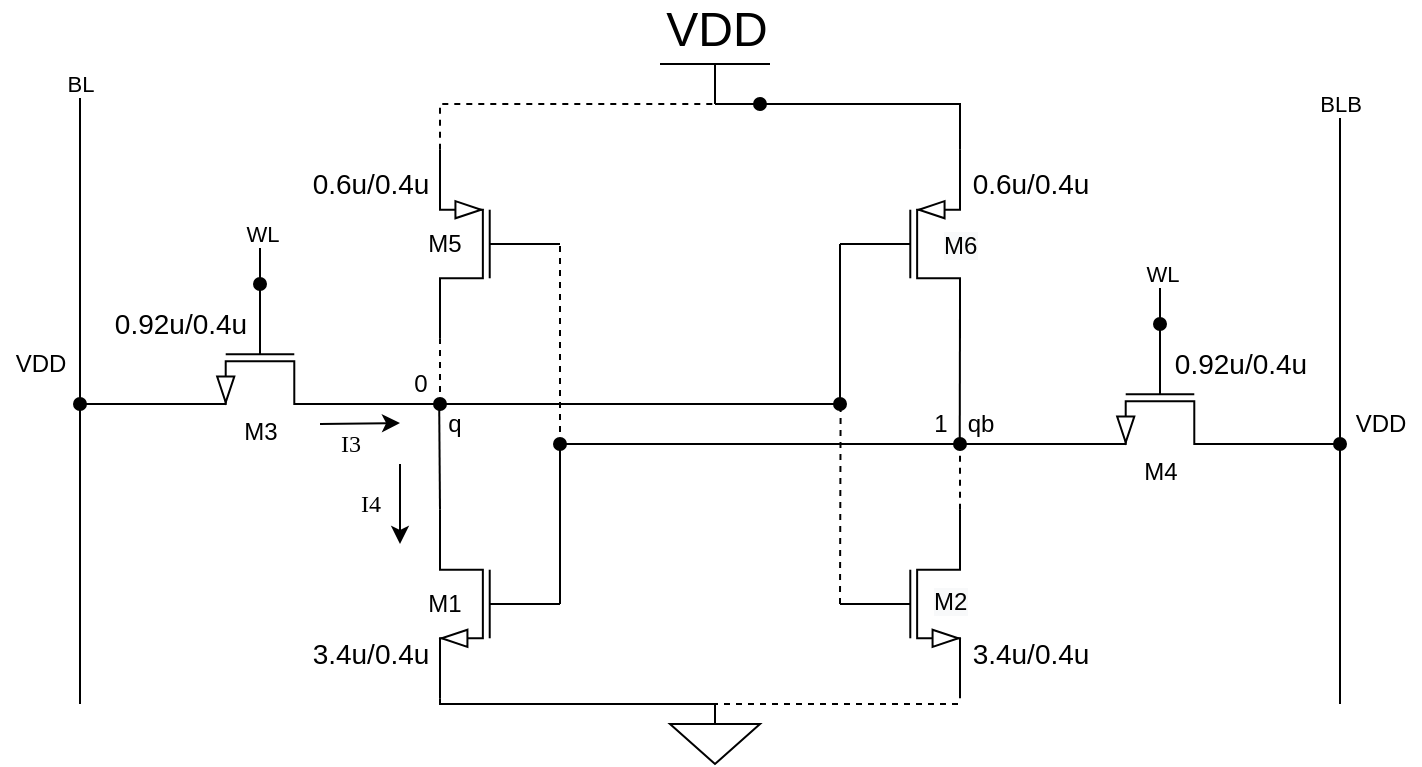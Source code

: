 <mxfile version="15.0.2" type="github">
  <diagram name="Page-1" id="7e0a89b8-554c-2b80-1dc8-d5c74ca68de4">
    <mxGraphModel dx="1221" dy="672" grid="1" gridSize="10" guides="1" tooltips="1" connect="1" arrows="1" fold="1" page="1" pageScale="1" pageWidth="1100" pageHeight="850" background="none" math="0" shadow="0">
      <root>
        <mxCell id="0" />
        <mxCell id="1" parent="0" />
        <mxCell id="vlQQyR6SSwODDpGkd461-1" value="" style="verticalLabelPosition=bottom;shadow=0;dashed=0;align=center;html=1;verticalAlign=top;shape=mxgraph.electrical.transistors.pmos;pointerEvents=1;rotation=-180;flipV=1;" vertex="1" parent="1">
          <mxGeometry x="340" y="160" width="60" height="100" as="geometry" />
        </mxCell>
        <mxCell id="vlQQyR6SSwODDpGkd461-2" value="" style="verticalLabelPosition=bottom;shadow=0;dashed=0;align=center;html=1;verticalAlign=top;shape=mxgraph.electrical.transistors.pmos;pointerEvents=1;" vertex="1" parent="1">
          <mxGeometry x="540" y="160" width="60" height="100" as="geometry" />
        </mxCell>
        <mxCell id="vlQQyR6SSwODDpGkd461-3" value="" style="verticalLabelPosition=bottom;shadow=0;dashed=0;align=center;html=1;verticalAlign=top;shape=mxgraph.electrical.transistors.nmos;pointerEvents=1;" vertex="1" parent="1">
          <mxGeometry x="540" y="340" width="60" height="100" as="geometry" />
        </mxCell>
        <mxCell id="vlQQyR6SSwODDpGkd461-4" value="" style="verticalLabelPosition=bottom;shadow=0;dashed=0;align=center;html=1;verticalAlign=top;shape=mxgraph.electrical.transistors.nmos;pointerEvents=1;rotation=-180;flipV=1;" vertex="1" parent="1">
          <mxGeometry x="340" y="340" width="60" height="100" as="geometry" />
        </mxCell>
        <mxCell id="vlQQyR6SSwODDpGkd461-6" value="" style="endArrow=none;html=1;exitX=0.993;exitY=1.069;exitDx=0;exitDy=0;exitPerimeter=0;" edge="1" parent="1" source="vlQQyR6SSwODDpGkd461-46">
          <mxGeometry width="50" height="50" relative="1" as="geometry">
            <mxPoint x="600" y="350" as="sourcePoint" />
            <mxPoint x="600" y="240" as="targetPoint" />
          </mxGeometry>
        </mxCell>
        <mxCell id="vlQQyR6SSwODDpGkd461-8" value="" style="endArrow=none;html=1;entryX=0;entryY=0.5;entryDx=0;entryDy=0;entryPerimeter=0;" edge="1" parent="1">
          <mxGeometry width="50" height="50" relative="1" as="geometry">
            <mxPoint x="540" y="290" as="sourcePoint" />
            <mxPoint x="540" y="210" as="targetPoint" />
          </mxGeometry>
        </mxCell>
        <mxCell id="vlQQyR6SSwODDpGkd461-9" value="" style="endArrow=none;html=1;entryX=1;entryY=0;entryDx=0;entryDy=0;entryPerimeter=0;edgeStyle=orthogonalEdgeStyle;rounded=0;" edge="1" parent="1" target="vlQQyR6SSwODDpGkd461-2">
          <mxGeometry width="50" height="50" relative="1" as="geometry">
            <mxPoint x="480" y="140" as="sourcePoint" />
            <mxPoint x="600" y="150.003" as="targetPoint" />
            <Array as="points">
              <mxPoint x="600" y="140" />
            </Array>
          </mxGeometry>
        </mxCell>
        <mxCell id="vlQQyR6SSwODDpGkd461-10" value="" style="endArrow=none;html=1;rounded=0;jumpStyle=arc;exitX=1;exitY=1;exitDx=0;exitDy=0;exitPerimeter=0;entryX=0.5;entryY=0;entryDx=0;entryDy=0;entryPerimeter=0;" edge="1" parent="1" source="vlQQyR6SSwODDpGkd461-4" target="vlQQyR6SSwODDpGkd461-22">
          <mxGeometry width="50" height="50" relative="1" as="geometry">
            <mxPoint x="340" y="460" as="sourcePoint" />
            <mxPoint x="670" y="480" as="targetPoint" />
            <Array as="points">
              <mxPoint x="340" y="440" />
              <mxPoint x="470" y="440" />
            </Array>
          </mxGeometry>
        </mxCell>
        <mxCell id="vlQQyR6SSwODDpGkd461-11" value="M3" style="verticalLabelPosition=bottom;shadow=0;dashed=0;align=center;html=1;verticalAlign=top;shape=mxgraph.electrical.transistors.nmos;pointerEvents=1;direction=south;" vertex="1" parent="1">
          <mxGeometry x="200" y="230" width="100" height="60" as="geometry" />
        </mxCell>
        <mxCell id="vlQQyR6SSwODDpGkd461-12" value="M4" style="verticalLabelPosition=bottom;shadow=0;dashed=0;align=center;html=1;verticalAlign=top;shape=mxgraph.electrical.transistors.nmos;pointerEvents=1;direction=south;" vertex="1" parent="1">
          <mxGeometry x="650" y="250" width="100" height="60" as="geometry" />
        </mxCell>
        <mxCell id="vlQQyR6SSwODDpGkd461-13" value="" style="endArrow=oval;html=1;jumpStyle=arc;jumpSize=13;startArrow=oval;startFill=1;endFill=1;" edge="1" parent="1">
          <mxGeometry width="50" height="50" relative="1" as="geometry">
            <mxPoint x="340" y="290" as="sourcePoint" />
            <mxPoint x="540" y="290" as="targetPoint" />
          </mxGeometry>
        </mxCell>
        <mxCell id="vlQQyR6SSwODDpGkd461-14" value="" style="endArrow=none;html=1;" edge="1" parent="1">
          <mxGeometry width="50" height="50" relative="1" as="geometry">
            <mxPoint x="270" y="290" as="sourcePoint" />
            <mxPoint x="340" y="290" as="targetPoint" />
          </mxGeometry>
        </mxCell>
        <mxCell id="vlQQyR6SSwODDpGkd461-15" value="" style="endArrow=oval;html=1;jumpStyle=arc;jumpSize=13;startArrow=oval;startFill=1;endFill=1;" edge="1" parent="1">
          <mxGeometry width="50" height="50" relative="1" as="geometry">
            <mxPoint x="400" y="310" as="sourcePoint" />
            <mxPoint x="600" y="310" as="targetPoint" />
          </mxGeometry>
        </mxCell>
        <mxCell id="vlQQyR6SSwODDpGkd461-16" value="" style="endArrow=none;html=1;entryX=1.001;entryY=1.675;entryDx=0;entryDy=0;entryPerimeter=0;" edge="1" parent="1" target="vlQQyR6SSwODDpGkd461-12">
          <mxGeometry width="50" height="50" relative="1" as="geometry">
            <mxPoint x="600" y="310" as="sourcePoint" />
            <mxPoint x="640" y="310" as="targetPoint" />
          </mxGeometry>
        </mxCell>
        <mxCell id="vlQQyR6SSwODDpGkd461-17" value="M1" style="text;html=1;resizable=0;autosize=1;align=center;verticalAlign=middle;points=[];fillColor=none;strokeColor=none;rounded=0;" vertex="1" parent="1">
          <mxGeometry x="327" y="380" width="30" height="20" as="geometry" />
        </mxCell>
        <mxCell id="vlQQyR6SSwODDpGkd461-18" value="M5" style="text;html=1;resizable=0;autosize=1;align=center;verticalAlign=middle;points=[];fillColor=none;strokeColor=none;rounded=0;" vertex="1" parent="1">
          <mxGeometry x="327" y="200" width="30" height="20" as="geometry" />
        </mxCell>
        <mxCell id="vlQQyR6SSwODDpGkd461-19" value="&lt;span style=&quot;color: rgb(0 , 0 , 0) ; font-family: &amp;#34;helvetica&amp;#34; ; font-size: 12px ; font-style: normal ; font-weight: 400 ; letter-spacing: normal ; text-align: center ; text-indent: 0px ; text-transform: none ; word-spacing: 0px ; background-color: rgb(248 , 249 , 250) ; display: inline ; float: none&quot;&gt;M6&lt;/span&gt;" style="text;whiteSpace=wrap;html=1;" vertex="1" parent="1">
          <mxGeometry x="590" y="197" width="40" height="30" as="geometry" />
        </mxCell>
        <mxCell id="vlQQyR6SSwODDpGkd461-20" value="&lt;span style=&quot;color: rgb(0 , 0 , 0) ; font-family: &amp;#34;helvetica&amp;#34; ; font-size: 12px ; font-style: normal ; font-weight: 400 ; letter-spacing: normal ; text-align: center ; text-indent: 0px ; text-transform: none ; word-spacing: 0px ; background-color: rgb(248 , 249 , 250) ; display: inline ; float: none&quot;&gt;M2&lt;/span&gt;" style="text;whiteSpace=wrap;html=1;" vertex="1" parent="1">
          <mxGeometry x="585" y="375" width="40" height="30" as="geometry" />
        </mxCell>
        <mxCell id="vlQQyR6SSwODDpGkd461-49" style="edgeStyle=orthogonalEdgeStyle;rounded=0;orthogonalLoop=1;jettySize=auto;html=1;exitX=0.5;exitY=0;exitDx=0;exitDy=0;exitPerimeter=0;startArrow=none;startFill=0;endArrow=oval;endFill=1;" edge="1" parent="1" source="vlQQyR6SSwODDpGkd461-21">
          <mxGeometry relative="1" as="geometry">
            <mxPoint x="500" y="139.833" as="targetPoint" />
          </mxGeometry>
        </mxCell>
        <mxCell id="vlQQyR6SSwODDpGkd461-21" value="VDD" style="verticalLabelPosition=top;verticalAlign=bottom;shape=mxgraph.electrical.signal_sources.vdd;shadow=0;dashed=0;align=center;strokeWidth=1;fontSize=24;html=1;flipV=1;" vertex="1" parent="1">
          <mxGeometry x="450" y="120" width="55" height="20" as="geometry" />
        </mxCell>
        <mxCell id="vlQQyR6SSwODDpGkd461-22" value="" style="pointerEvents=1;verticalLabelPosition=bottom;shadow=0;dashed=0;align=center;html=1;verticalAlign=top;shape=mxgraph.electrical.signal_sources.signal_ground;" vertex="1" parent="1">
          <mxGeometry x="455" y="440" width="45" height="30" as="geometry" />
        </mxCell>
        <mxCell id="vlQQyR6SSwODDpGkd461-23" value="" style="endArrow=none;html=1;" edge="1" parent="1">
          <mxGeometry width="50" height="50" relative="1" as="geometry">
            <mxPoint x="790" y="440" as="sourcePoint" />
            <mxPoint x="790" y="140" as="targetPoint" />
          </mxGeometry>
        </mxCell>
        <mxCell id="vlQQyR6SSwODDpGkd461-24" value="BLB" style="edgeLabel;html=1;align=center;verticalAlign=middle;resizable=0;points=[];" vertex="1" connectable="0" parent="vlQQyR6SSwODDpGkd461-23">
          <mxGeometry x="0.823" y="-1" relative="1" as="geometry">
            <mxPoint x="-1" y="-27" as="offset" />
          </mxGeometry>
        </mxCell>
        <mxCell id="vlQQyR6SSwODDpGkd461-25" value="" style="endArrow=none;html=1;" edge="1" parent="1">
          <mxGeometry width="50" height="50" relative="1" as="geometry">
            <mxPoint x="160" y="440" as="sourcePoint" />
            <mxPoint x="160" y="130" as="targetPoint" />
          </mxGeometry>
        </mxCell>
        <mxCell id="vlQQyR6SSwODDpGkd461-26" value="BL" style="edgeLabel;html=1;align=center;verticalAlign=middle;resizable=0;points=[];" vertex="1" connectable="0" parent="vlQQyR6SSwODDpGkd461-25">
          <mxGeometry x="0.854" relative="1" as="geometry">
            <mxPoint y="-23" as="offset" />
          </mxGeometry>
        </mxCell>
        <mxCell id="vlQQyR6SSwODDpGkd461-27" value="" style="endArrow=oval;html=1;endFill=1;" edge="1" parent="1">
          <mxGeometry width="50" height="50" relative="1" as="geometry">
            <mxPoint x="730" y="310" as="sourcePoint" />
            <mxPoint x="790" y="310" as="targetPoint" />
          </mxGeometry>
        </mxCell>
        <mxCell id="vlQQyR6SSwODDpGkd461-28" value="" style="endArrow=none;html=1;endFill=0;startArrow=oval;startFill=1;entryX=1;entryY=1.679;entryDx=0;entryDy=0;entryPerimeter=0;" edge="1" parent="1" target="vlQQyR6SSwODDpGkd461-11">
          <mxGeometry width="50" height="50" relative="1" as="geometry">
            <mxPoint x="160" y="290" as="sourcePoint" />
            <mxPoint x="205" y="280" as="targetPoint" />
          </mxGeometry>
        </mxCell>
        <mxCell id="vlQQyR6SSwODDpGkd461-29" value="q" style="text;html=1;resizable=0;autosize=1;align=center;verticalAlign=middle;points=[];fillColor=none;strokeColor=none;rounded=0;" vertex="1" parent="1">
          <mxGeometry x="337" y="290" width="20" height="20" as="geometry" />
        </mxCell>
        <mxCell id="vlQQyR6SSwODDpGkd461-30" value="qb" style="text;html=1;resizable=0;autosize=1;align=center;verticalAlign=middle;points=[];fillColor=none;strokeColor=none;rounded=0;" vertex="1" parent="1">
          <mxGeometry x="595" y="290" width="30" height="20" as="geometry" />
        </mxCell>
        <mxCell id="vlQQyR6SSwODDpGkd461-31" value="" style="endArrow=oval;html=1;startArrow=none;startFill=0;endFill=1;entryX=0;entryY=0.5;entryDx=0;entryDy=0;entryPerimeter=0;" edge="1" parent="1" target="vlQQyR6SSwODDpGkd461-11">
          <mxGeometry width="50" height="50" relative="1" as="geometry">
            <mxPoint x="250" y="200" as="sourcePoint" />
            <mxPoint x="250" y="220" as="targetPoint" />
          </mxGeometry>
        </mxCell>
        <mxCell id="vlQQyR6SSwODDpGkd461-32" value="WL" style="edgeLabel;html=1;align=center;verticalAlign=middle;resizable=0;points=[];" vertex="1" connectable="0" parent="vlQQyR6SSwODDpGkd461-31">
          <mxGeometry x="-0.661" relative="1" as="geometry">
            <mxPoint x="1" as="offset" />
          </mxGeometry>
        </mxCell>
        <mxCell id="vlQQyR6SSwODDpGkd461-33" value="" style="endArrow=oval;html=1;startArrow=none;startFill=0;endFill=1;entryX=0;entryY=0.5;entryDx=0;entryDy=0;entryPerimeter=0;" edge="1" parent="1">
          <mxGeometry width="50" height="50" relative="1" as="geometry">
            <mxPoint x="700.0" y="220" as="sourcePoint" />
            <mxPoint x="700.0" y="250" as="targetPoint" />
          </mxGeometry>
        </mxCell>
        <mxCell id="vlQQyR6SSwODDpGkd461-34" value="WL" style="edgeLabel;html=1;align=center;verticalAlign=middle;resizable=0;points=[];" vertex="1" connectable="0" parent="vlQQyR6SSwODDpGkd461-33">
          <mxGeometry x="-0.661" relative="1" as="geometry">
            <mxPoint x="1" as="offset" />
          </mxGeometry>
        </mxCell>
        <mxCell id="vlQQyR6SSwODDpGkd461-35" value="0.92u/0.4u" style="text;html=1;resizable=0;autosize=1;align=center;verticalAlign=middle;points=[];fillColor=none;strokeColor=none;rounded=0;fontSize=14;" vertex="1" parent="1">
          <mxGeometry x="170" y="240" width="80" height="20" as="geometry" />
        </mxCell>
        <mxCell id="vlQQyR6SSwODDpGkd461-36" value="0.92u/0.4u" style="text;html=1;resizable=0;autosize=1;align=center;verticalAlign=middle;points=[];fillColor=none;strokeColor=none;rounded=0;strokeWidth=1;fontSize=14;" vertex="1" parent="1">
          <mxGeometry x="700" y="260" width="80" height="20" as="geometry" />
        </mxCell>
        <mxCell id="vlQQyR6SSwODDpGkd461-37" value="3.4u/0.4u" style="text;html=1;resizable=0;autosize=1;align=center;verticalAlign=middle;points=[];fillColor=none;strokeColor=none;rounded=0;fontSize=14;" vertex="1" parent="1">
          <mxGeometry x="270" y="405" width="70" height="20" as="geometry" />
        </mxCell>
        <mxCell id="vlQQyR6SSwODDpGkd461-38" value="3.4u/0.4u" style="text;html=1;resizable=0;autosize=1;align=center;verticalAlign=middle;points=[];fillColor=none;strokeColor=none;rounded=0;fontSize=14;" vertex="1" parent="1">
          <mxGeometry x="600" y="405" width="70" height="20" as="geometry" />
        </mxCell>
        <mxCell id="vlQQyR6SSwODDpGkd461-39" value="0.6u/0.4u" style="text;html=1;resizable=0;autosize=1;align=center;verticalAlign=middle;points=[];fillColor=none;strokeColor=none;rounded=0;fontSize=14;" vertex="1" parent="1">
          <mxGeometry x="270" y="170" width="70" height="20" as="geometry" />
        </mxCell>
        <mxCell id="vlQQyR6SSwODDpGkd461-40" value="0.6u/0.4u" style="text;html=1;resizable=0;autosize=1;align=center;verticalAlign=middle;points=[];fillColor=none;strokeColor=none;rounded=0;fontSize=14;" vertex="1" parent="1">
          <mxGeometry x="600" y="170" width="70" height="20" as="geometry" />
        </mxCell>
        <mxCell id="vlQQyR6SSwODDpGkd461-43" value="" style="endArrow=none;dashed=1;html=1;entryX=1;entryY=1;entryDx=0;entryDy=0;entryPerimeter=0;" edge="1" parent="1" target="vlQQyR6SSwODDpGkd461-1">
          <mxGeometry width="50" height="50" relative="1" as="geometry">
            <mxPoint x="340" y="290" as="sourcePoint" />
            <mxPoint x="340" y="260" as="targetPoint" />
          </mxGeometry>
        </mxCell>
        <mxCell id="vlQQyR6SSwODDpGkd461-44" value="" style="endArrow=none;html=1;exitX=1;exitY=0;exitDx=0;exitDy=0;exitPerimeter=0;entryX=0.13;entryY=0.05;entryDx=0;entryDy=0;entryPerimeter=0;" edge="1" parent="1" source="vlQQyR6SSwODDpGkd461-4" target="vlQQyR6SSwODDpGkd461-29">
          <mxGeometry width="50" height="50" relative="1" as="geometry">
            <mxPoint x="500" y="320" as="sourcePoint" />
            <mxPoint x="550" y="270" as="targetPoint" />
          </mxGeometry>
        </mxCell>
        <mxCell id="vlQQyR6SSwODDpGkd461-45" value="0" style="text;html=1;align=center;verticalAlign=middle;resizable=0;points=[];autosize=1;strokeColor=none;" vertex="1" parent="1">
          <mxGeometry x="320" y="270" width="20" height="20" as="geometry" />
        </mxCell>
        <mxCell id="vlQQyR6SSwODDpGkd461-46" value="1" style="text;html=1;align=center;verticalAlign=middle;resizable=0;points=[];autosize=1;strokeColor=none;" vertex="1" parent="1">
          <mxGeometry x="580" y="290" width="20" height="20" as="geometry" />
        </mxCell>
        <mxCell id="vlQQyR6SSwODDpGkd461-47" value="" style="endArrow=none;html=1;exitX=0;exitY=0.5;exitDx=0;exitDy=0;exitPerimeter=0;" edge="1" parent="1" source="vlQQyR6SSwODDpGkd461-4">
          <mxGeometry width="50" height="50" relative="1" as="geometry">
            <mxPoint x="400.4" y="361.857" as="sourcePoint" />
            <mxPoint x="400" y="310" as="targetPoint" />
          </mxGeometry>
        </mxCell>
        <mxCell id="vlQQyR6SSwODDpGkd461-48" value="" style="endArrow=none;dashed=1;html=1;entryX=1;entryY=1;entryDx=0;entryDy=0;entryPerimeter=0;" edge="1" parent="1">
          <mxGeometry width="50" height="50" relative="1" as="geometry">
            <mxPoint x="400" y="310" as="sourcePoint" />
            <mxPoint x="400" y="210.003" as="targetPoint" />
          </mxGeometry>
        </mxCell>
        <mxCell id="vlQQyR6SSwODDpGkd461-51" value="" style="endArrow=none;dashed=1;html=1;entryX=0.5;entryY=0;entryDx=0;entryDy=0;entryPerimeter=0;rounded=0;exitX=1;exitY=0;exitDx=0;exitDy=0;exitPerimeter=0;" edge="1" parent="1" source="vlQQyR6SSwODDpGkd461-1" target="vlQQyR6SSwODDpGkd461-21">
          <mxGeometry width="50" height="50" relative="1" as="geometry">
            <mxPoint x="340" y="140" as="sourcePoint" />
            <mxPoint x="560" y="320" as="targetPoint" />
            <Array as="points">
              <mxPoint x="340" y="140" />
            </Array>
          </mxGeometry>
        </mxCell>
        <mxCell id="vlQQyR6SSwODDpGkd461-53" value="" style="endArrow=none;dashed=1;html=1;entryX=1;entryY=1;entryDx=0;entryDy=0;entryPerimeter=0;" edge="1" parent="1">
          <mxGeometry width="50" height="50" relative="1" as="geometry">
            <mxPoint x="600" y="342.86" as="sourcePoint" />
            <mxPoint x="600" y="310.003" as="targetPoint" />
          </mxGeometry>
        </mxCell>
        <mxCell id="vlQQyR6SSwODDpGkd461-54" value="" style="endArrow=none;dashed=1;html=1;entryX=1;entryY=1;entryDx=0;entryDy=0;entryPerimeter=0;exitX=0;exitY=0.5;exitDx=0;exitDy=0;exitPerimeter=0;" edge="1" parent="1" source="vlQQyR6SSwODDpGkd461-3">
          <mxGeometry width="50" height="50" relative="1" as="geometry">
            <mxPoint x="540" y="370" as="sourcePoint" />
            <mxPoint x="540.31" y="290.003" as="targetPoint" />
          </mxGeometry>
        </mxCell>
        <mxCell id="vlQQyR6SSwODDpGkd461-55" value="" style="endArrow=none;dashed=1;html=1;rounded=0;" edge="1" parent="1">
          <mxGeometry width="50" height="50" relative="1" as="geometry">
            <mxPoint x="470" y="440" as="sourcePoint" />
            <mxPoint x="600" y="440" as="targetPoint" />
            <Array as="points">
              <mxPoint x="470.25" y="440" />
            </Array>
          </mxGeometry>
        </mxCell>
        <mxCell id="vlQQyR6SSwODDpGkd461-57" value="" style="endArrow=classic;html=1;" edge="1" parent="1">
          <mxGeometry width="50" height="50" relative="1" as="geometry">
            <mxPoint x="280" y="300" as="sourcePoint" />
            <mxPoint x="320" y="299.5" as="targetPoint" />
          </mxGeometry>
        </mxCell>
        <mxCell id="vlQQyR6SSwODDpGkd461-58" value="VDD" style="text;html=1;align=center;verticalAlign=middle;resizable=0;points=[];autosize=1;strokeColor=none;" vertex="1" parent="1">
          <mxGeometry x="120" y="260" width="40" height="20" as="geometry" />
        </mxCell>
        <mxCell id="vlQQyR6SSwODDpGkd461-59" value="VDD" style="text;html=1;align=center;verticalAlign=middle;resizable=0;points=[];autosize=1;strokeColor=none;" vertex="1" parent="1">
          <mxGeometry x="790" y="290" width="40" height="20" as="geometry" />
        </mxCell>
        <mxCell id="vlQQyR6SSwODDpGkd461-60" value="" style="endArrow=classic;html=1;" edge="1" parent="1">
          <mxGeometry width="50" height="50" relative="1" as="geometry">
            <mxPoint x="320" y="320" as="sourcePoint" />
            <mxPoint x="320" y="360" as="targetPoint" />
          </mxGeometry>
        </mxCell>
        <mxCell id="vlQQyR6SSwODDpGkd461-61" value="I3" style="text;html=1;align=center;verticalAlign=middle;resizable=0;points=[];autosize=1;strokeColor=none;fontFamily=Verdana;" vertex="1" parent="1">
          <mxGeometry x="280" y="300" width="30" height="20" as="geometry" />
        </mxCell>
        <mxCell id="vlQQyR6SSwODDpGkd461-62" value="I4" style="text;html=1;align=center;verticalAlign=middle;resizable=0;points=[];autosize=1;strokeColor=none;fontFamily=Verdana;" vertex="1" parent="1">
          <mxGeometry x="290" y="330" width="30" height="20" as="geometry" />
        </mxCell>
      </root>
    </mxGraphModel>
  </diagram>
</mxfile>
